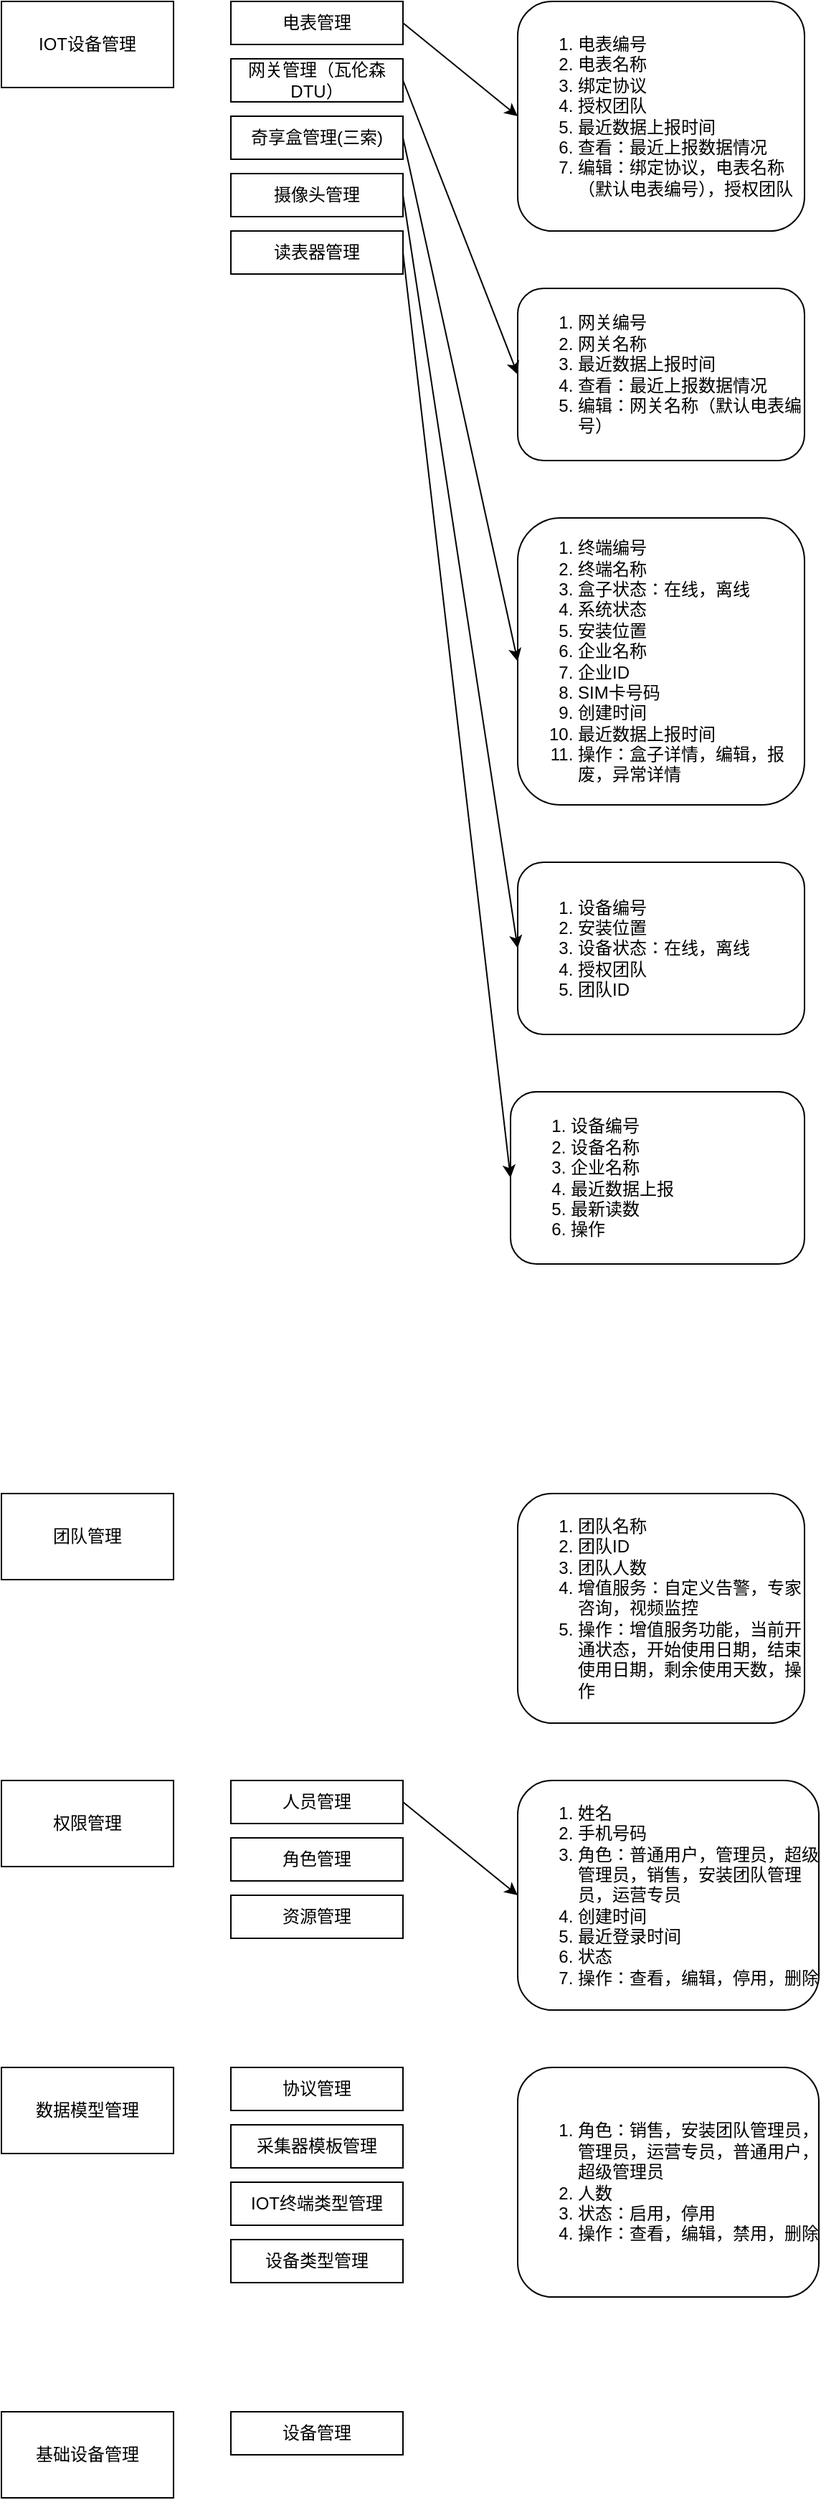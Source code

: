 <mxfile version="16.5.6" type="github"><diagram id="hHeJLP0PUzBaDqHymoJT" name="Page-1"><mxGraphModel dx="1329" dy="1934" grid="1" gridSize="10" guides="1" tooltips="1" connect="1" arrows="1" fold="1" page="1" pageScale="1" pageWidth="850" pageHeight="1100" math="0" shadow="0"><root><mxCell id="0"/><mxCell id="1" parent="0"/><mxCell id="pZsVB1XkkKVdpb39dQYi-1" value="IOT设备管理" style="rounded=0;whiteSpace=wrap;html=1;" vertex="1" parent="1"><mxGeometry x="40" y="-240" width="120" height="60" as="geometry"/></mxCell><mxCell id="pZsVB1XkkKVdpb39dQYi-2" value="电表管理" style="rounded=0;whiteSpace=wrap;html=1;flipH=1;flipV=1;" vertex="1" parent="1"><mxGeometry x="200" y="-240" width="120" height="30" as="geometry"/></mxCell><mxCell id="pZsVB1XkkKVdpb39dQYi-3" value="网关管理（瓦伦森DTU）" style="rounded=0;whiteSpace=wrap;html=1;flipH=1;flipV=1;" vertex="1" parent="1"><mxGeometry x="200" y="-200" width="120" height="30" as="geometry"/></mxCell><mxCell id="pZsVB1XkkKVdpb39dQYi-4" value="奇享盒管理(三索)" style="rounded=0;whiteSpace=wrap;html=1;flipH=1;flipV=1;" vertex="1" parent="1"><mxGeometry x="200" y="-160" width="120" height="30" as="geometry"/></mxCell><mxCell id="pZsVB1XkkKVdpb39dQYi-5" value="摄像头管理" style="rounded=0;whiteSpace=wrap;html=1;flipH=1;flipV=1;" vertex="1" parent="1"><mxGeometry x="200" y="-120" width="120" height="30" as="geometry"/></mxCell><mxCell id="pZsVB1XkkKVdpb39dQYi-6" value="读表器管理" style="rounded=0;whiteSpace=wrap;html=1;flipH=1;flipV=1;" vertex="1" parent="1"><mxGeometry x="200" y="-80" width="120" height="30" as="geometry"/></mxCell><mxCell id="pZsVB1XkkKVdpb39dQYi-9" value="团队管理" style="rounded=0;whiteSpace=wrap;html=1;" vertex="1" parent="1"><mxGeometry x="40" y="800" width="120" height="60" as="geometry"/></mxCell><mxCell id="pZsVB1XkkKVdpb39dQYi-10" value="权限管理" style="rounded=0;whiteSpace=wrap;html=1;" vertex="1" parent="1"><mxGeometry x="40" y="1000" width="120" height="60" as="geometry"/></mxCell><mxCell id="pZsVB1XkkKVdpb39dQYi-11" value="人员管理" style="rounded=0;whiteSpace=wrap;html=1;flipH=1;flipV=1;" vertex="1" parent="1"><mxGeometry x="200" y="1000" width="120" height="30" as="geometry"/></mxCell><mxCell id="pZsVB1XkkKVdpb39dQYi-12" value="角色管理" style="rounded=0;whiteSpace=wrap;html=1;flipH=1;flipV=1;" vertex="1" parent="1"><mxGeometry x="200" y="1040" width="120" height="30" as="geometry"/></mxCell><mxCell id="pZsVB1XkkKVdpb39dQYi-13" value="资源管理" style="rounded=0;whiteSpace=wrap;html=1;flipH=1;flipV=1;" vertex="1" parent="1"><mxGeometry x="200" y="1080" width="120" height="30" as="geometry"/></mxCell><mxCell id="pZsVB1XkkKVdpb39dQYi-14" value="数据模型管理" style="rounded=0;whiteSpace=wrap;html=1;" vertex="1" parent="1"><mxGeometry x="40" y="1200" width="120" height="60" as="geometry"/></mxCell><mxCell id="pZsVB1XkkKVdpb39dQYi-15" value="协议管理" style="rounded=0;whiteSpace=wrap;html=1;flipH=1;flipV=1;" vertex="1" parent="1"><mxGeometry x="200" y="1200" width="120" height="30" as="geometry"/></mxCell><mxCell id="pZsVB1XkkKVdpb39dQYi-16" value="采集器模板管理" style="rounded=0;whiteSpace=wrap;html=1;flipH=1;flipV=1;" vertex="1" parent="1"><mxGeometry x="200" y="1240" width="120" height="30" as="geometry"/></mxCell><mxCell id="pZsVB1XkkKVdpb39dQYi-17" value="IOT终端类型管理" style="rounded=0;whiteSpace=wrap;html=1;flipH=1;flipV=1;" vertex="1" parent="1"><mxGeometry x="200" y="1280" width="120" height="30" as="geometry"/></mxCell><mxCell id="pZsVB1XkkKVdpb39dQYi-18" value="设备类型管理" style="rounded=0;whiteSpace=wrap;html=1;flipH=1;flipV=1;" vertex="1" parent="1"><mxGeometry x="200" y="1320" width="120" height="30" as="geometry"/></mxCell><mxCell id="pZsVB1XkkKVdpb39dQYi-20" value="基础设备管理" style="rounded=0;whiteSpace=wrap;html=1;" vertex="1" parent="1"><mxGeometry x="40" y="1440" width="120" height="60" as="geometry"/></mxCell><mxCell id="pZsVB1XkkKVdpb39dQYi-21" value="设备管理" style="rounded=0;whiteSpace=wrap;html=1;flipH=1;flipV=1;" vertex="1" parent="1"><mxGeometry x="200" y="1440" width="120" height="30" as="geometry"/></mxCell><mxCell id="pZsVB1XkkKVdpb39dQYi-24" value="&lt;ol&gt;&lt;li&gt;电表编号&lt;/li&gt;&lt;li&gt;电表名称&lt;/li&gt;&lt;li&gt;绑定协议&lt;/li&gt;&lt;li&gt;授权团队&lt;/li&gt;&lt;li&gt;最近数据上报时间&lt;/li&gt;&lt;li&gt;查看：最近上报数据情况&lt;/li&gt;&lt;li&gt;编辑：绑定协议，电表名称（默认电表编号），授权团队&lt;/li&gt;&lt;/ol&gt;" style="rounded=1;whiteSpace=wrap;html=1;align=left;" vertex="1" parent="1"><mxGeometry x="400" y="-240" width="200" height="160" as="geometry"/></mxCell><mxCell id="pZsVB1XkkKVdpb39dQYi-26" value="" style="endArrow=classic;html=1;rounded=0;entryX=0;entryY=0.5;entryDx=0;entryDy=0;exitX=1;exitY=0.5;exitDx=0;exitDy=0;" edge="1" parent="1" source="pZsVB1XkkKVdpb39dQYi-2" target="pZsVB1XkkKVdpb39dQYi-24"><mxGeometry width="50" height="50" relative="1" as="geometry"><mxPoint x="440" y="110" as="sourcePoint"/><mxPoint x="490" y="60" as="targetPoint"/></mxGeometry></mxCell><mxCell id="pZsVB1XkkKVdpb39dQYi-27" value="&lt;ol&gt;&lt;li&gt;网关编号&lt;/li&gt;&lt;li&gt;网关名称&lt;/li&gt;&lt;li&gt;最近数据上报时间&lt;/li&gt;&lt;li&gt;查看：最近上报数据情况&lt;/li&gt;&lt;li&gt;编辑：网关名称（默认电表编号）&lt;/li&gt;&lt;/ol&gt;" style="rounded=1;whiteSpace=wrap;html=1;align=left;" vertex="1" parent="1"><mxGeometry x="400" y="-40" width="200" height="120" as="geometry"/></mxCell><mxCell id="pZsVB1XkkKVdpb39dQYi-28" value="" style="endArrow=classic;html=1;rounded=0;exitX=1;exitY=0.5;exitDx=0;exitDy=0;entryX=0;entryY=0.5;entryDx=0;entryDy=0;" edge="1" parent="1" source="pZsVB1XkkKVdpb39dQYi-3" target="pZsVB1XkkKVdpb39dQYi-27"><mxGeometry width="50" height="50" relative="1" as="geometry"><mxPoint x="440" y="100" as="sourcePoint"/><mxPoint x="490" y="50" as="targetPoint"/></mxGeometry></mxCell><mxCell id="pZsVB1XkkKVdpb39dQYi-29" value="&lt;ol&gt;&lt;li&gt;终端编号&lt;/li&gt;&lt;li&gt;终端名称&lt;/li&gt;&lt;li&gt;盒子状态：在线，离线&lt;/li&gt;&lt;li&gt;系统状态&lt;/li&gt;&lt;li&gt;安装位置&lt;/li&gt;&lt;li&gt;企业名称&lt;/li&gt;&lt;li&gt;企业ID&lt;/li&gt;&lt;li&gt;SIM卡号码&lt;/li&gt;&lt;li&gt;创建时间&lt;/li&gt;&lt;li&gt;最近数据上报时间&lt;/li&gt;&lt;li&gt;操作：盒子详情，编辑，报废，异常详情&lt;/li&gt;&lt;/ol&gt;" style="rounded=1;whiteSpace=wrap;html=1;align=left;" vertex="1" parent="1"><mxGeometry x="400" y="120" width="200" height="200" as="geometry"/></mxCell><mxCell id="pZsVB1XkkKVdpb39dQYi-30" value="&lt;ol&gt;&lt;li&gt;设备编号&lt;/li&gt;&lt;li&gt;安装位置&lt;/li&gt;&lt;li&gt;&lt;span&gt;设备状态：在线，离线&lt;/span&gt;&lt;/li&gt;&lt;li&gt;&lt;span&gt;授权团队&lt;/span&gt;&lt;br&gt;&lt;/li&gt;&lt;li&gt;&lt;span&gt;团队ID&lt;/span&gt;&lt;/li&gt;&lt;/ol&gt;" style="rounded=1;whiteSpace=wrap;html=1;align=left;" vertex="1" parent="1"><mxGeometry x="400" y="360" width="200" height="120" as="geometry"/></mxCell><mxCell id="pZsVB1XkkKVdpb39dQYi-31" value="" style="endArrow=classic;html=1;rounded=0;exitX=1;exitY=0.5;exitDx=0;exitDy=0;entryX=0;entryY=0.5;entryDx=0;entryDy=0;" edge="1" parent="1" source="pZsVB1XkkKVdpb39dQYi-4" target="pZsVB1XkkKVdpb39dQYi-29"><mxGeometry width="50" height="50" relative="1" as="geometry"><mxPoint x="440" y="350" as="sourcePoint"/><mxPoint x="490" y="300" as="targetPoint"/></mxGeometry></mxCell><mxCell id="pZsVB1XkkKVdpb39dQYi-32" value="" style="endArrow=classic;html=1;rounded=0;exitX=1;exitY=0.5;exitDx=0;exitDy=0;entryX=0;entryY=0.5;entryDx=0;entryDy=0;" edge="1" parent="1" source="pZsVB1XkkKVdpb39dQYi-5" target="pZsVB1XkkKVdpb39dQYi-30"><mxGeometry width="50" height="50" relative="1" as="geometry"><mxPoint x="440" y="440" as="sourcePoint"/><mxPoint x="490" y="390" as="targetPoint"/></mxGeometry></mxCell><mxCell id="pZsVB1XkkKVdpb39dQYi-33" value="&lt;ol&gt;&lt;li&gt;设备编号&lt;/li&gt;&lt;li&gt;设备名称&lt;/li&gt;&lt;li&gt;企业名称&lt;/li&gt;&lt;li&gt;最近数据上报&lt;/li&gt;&lt;li&gt;最新读数&lt;/li&gt;&lt;li&gt;操作&lt;/li&gt;&lt;/ol&gt;" style="rounded=1;whiteSpace=wrap;html=1;align=left;" vertex="1" parent="1"><mxGeometry x="395" y="520" width="205" height="120" as="geometry"/></mxCell><mxCell id="pZsVB1XkkKVdpb39dQYi-34" value="" style="endArrow=classic;html=1;rounded=0;exitX=1;exitY=0.5;exitDx=0;exitDy=0;entryX=0;entryY=0.5;entryDx=0;entryDy=0;" edge="1" parent="1" source="pZsVB1XkkKVdpb39dQYi-6" target="pZsVB1XkkKVdpb39dQYi-33"><mxGeometry width="50" height="50" relative="1" as="geometry"><mxPoint x="330" y="230" as="sourcePoint"/><mxPoint x="490" y="290" as="targetPoint"/></mxGeometry></mxCell><mxCell id="pZsVB1XkkKVdpb39dQYi-35" value="&lt;ol&gt;&lt;li&gt;团队名称&lt;/li&gt;&lt;li&gt;团队ID&lt;/li&gt;&lt;li&gt;团队人数&lt;/li&gt;&lt;li&gt;增值服务：自定义告警，专家咨询，视频监控&lt;/li&gt;&lt;li&gt;操作：增值服务功能，当前开通状态，开始使用日期，结束使用日期，剩余使用天数，操作&lt;/li&gt;&lt;/ol&gt;" style="rounded=1;whiteSpace=wrap;html=1;align=left;" vertex="1" parent="1"><mxGeometry x="400" y="800" width="200" height="160" as="geometry"/></mxCell><mxCell id="pZsVB1XkkKVdpb39dQYi-36" value="&lt;ol&gt;&lt;li&gt;姓名&lt;/li&gt;&lt;li&gt;手机号码&lt;/li&gt;&lt;li&gt;角色：普通用户，管理员，超级管理员，销售，安装团队管理员，运营专员&lt;/li&gt;&lt;li&gt;创建时间&lt;/li&gt;&lt;li&gt;最近登录时间&lt;/li&gt;&lt;li&gt;状态&lt;/li&gt;&lt;li&gt;操作：查看，编辑，停用，删除&lt;/li&gt;&lt;/ol&gt;" style="rounded=1;whiteSpace=wrap;html=1;align=left;" vertex="1" parent="1"><mxGeometry x="400" y="1000" width="210" height="160" as="geometry"/></mxCell><mxCell id="pZsVB1XkkKVdpb39dQYi-37" value="" style="endArrow=classic;html=1;rounded=0;entryX=0;entryY=0.5;entryDx=0;entryDy=0;exitX=1;exitY=0.5;exitDx=0;exitDy=0;" edge="1" parent="1" source="pZsVB1XkkKVdpb39dQYi-11" target="pZsVB1XkkKVdpb39dQYi-36"><mxGeometry width="50" height="50" relative="1" as="geometry"><mxPoint x="290" y="1210" as="sourcePoint"/><mxPoint x="340" y="1160" as="targetPoint"/></mxGeometry></mxCell><mxCell id="pZsVB1XkkKVdpb39dQYi-38" value="&lt;ol&gt;&lt;li&gt;角色：销售，安装团队管理员，管理员，运营专员，普通用户，超级管理员&lt;/li&gt;&lt;li&gt;人数&lt;/li&gt;&lt;li&gt;状态：启用，停用&lt;/li&gt;&lt;li&gt;操作：查看，编辑，禁用，删除&lt;/li&gt;&lt;/ol&gt;" style="rounded=1;whiteSpace=wrap;html=1;align=left;" vertex="1" parent="1"><mxGeometry x="400" y="1200" width="210" height="160" as="geometry"/></mxCell></root></mxGraphModel></diagram></mxfile>